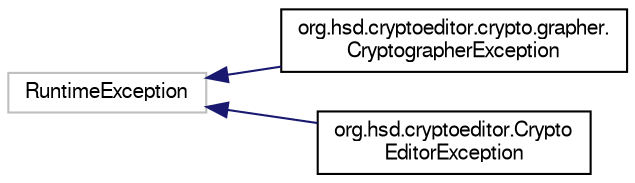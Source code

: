 digraph "Graphical Class Hierarchy"
{
  bgcolor="transparent";
  edge [fontname="FreeSans",fontsize="10",labelfontname="FreeSans",labelfontsize="10"];
  node [fontname="FreeSans",fontsize="10",shape=record];
  rankdir="LR";
  Node1 [label="RuntimeException",height=0.2,width=0.4,color="grey75"];
  Node1 -> Node2 [dir="back",color="midnightblue",fontsize="10",style="solid",fontname="FreeSans"];
  Node2 [label="org.hsd.cryptoeditor.crypto.grapher.\lCryptographerException",height=0.2,width=0.4,color="black",URL="$classorg_1_1hsd_1_1cryptoeditor_1_1crypto_1_1grapher_1_1CryptographerException.html"];
  Node1 -> Node3 [dir="back",color="midnightblue",fontsize="10",style="solid",fontname="FreeSans"];
  Node3 [label="org.hsd.cryptoeditor.Crypto\lEditorException",height=0.2,width=0.4,color="black",URL="$classorg_1_1hsd_1_1cryptoeditor_1_1CryptoEditorException.html"];
}
